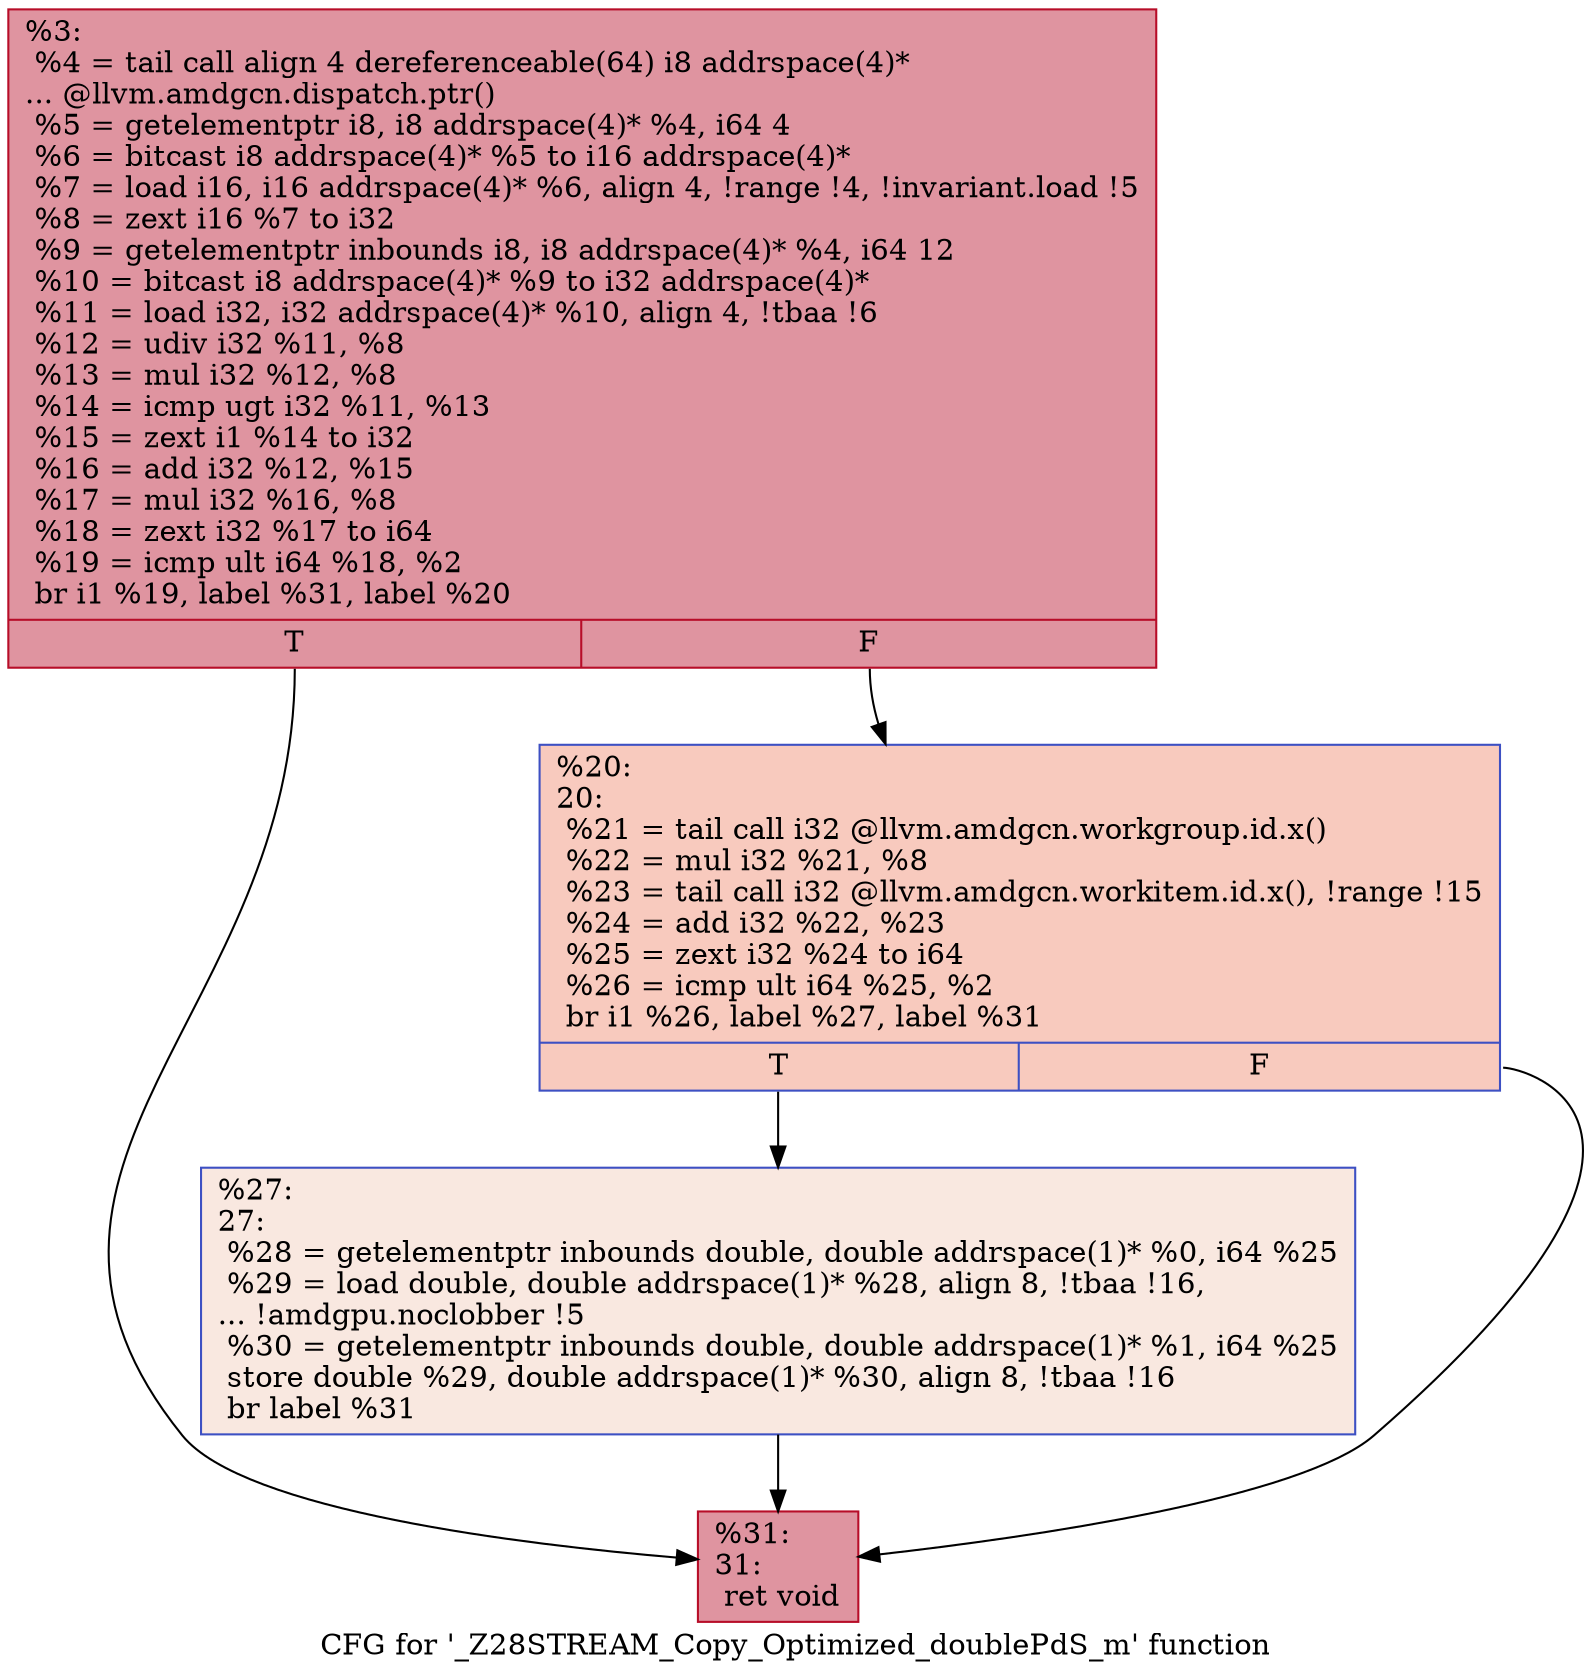 digraph "CFG for '_Z28STREAM_Copy_Optimized_doublePdS_m' function" {
	label="CFG for '_Z28STREAM_Copy_Optimized_doublePdS_m' function";

	Node0x57833e0 [shape=record,color="#b70d28ff", style=filled, fillcolor="#b70d2870",label="{%3:\l  %4 = tail call align 4 dereferenceable(64) i8 addrspace(4)*\l... @llvm.amdgcn.dispatch.ptr()\l  %5 = getelementptr i8, i8 addrspace(4)* %4, i64 4\l  %6 = bitcast i8 addrspace(4)* %5 to i16 addrspace(4)*\l  %7 = load i16, i16 addrspace(4)* %6, align 4, !range !4, !invariant.load !5\l  %8 = zext i16 %7 to i32\l  %9 = getelementptr inbounds i8, i8 addrspace(4)* %4, i64 12\l  %10 = bitcast i8 addrspace(4)* %9 to i32 addrspace(4)*\l  %11 = load i32, i32 addrspace(4)* %10, align 4, !tbaa !6\l  %12 = udiv i32 %11, %8\l  %13 = mul i32 %12, %8\l  %14 = icmp ugt i32 %11, %13\l  %15 = zext i1 %14 to i32\l  %16 = add i32 %12, %15\l  %17 = mul i32 %16, %8\l  %18 = zext i32 %17 to i64\l  %19 = icmp ult i64 %18, %2\l  br i1 %19, label %31, label %20\l|{<s0>T|<s1>F}}"];
	Node0x57833e0:s0 -> Node0x5783650;
	Node0x57833e0:s1 -> Node0x5785450;
	Node0x5785450 [shape=record,color="#3d50c3ff", style=filled, fillcolor="#ef886b70",label="{%20:\l20:                                               \l  %21 = tail call i32 @llvm.amdgcn.workgroup.id.x()\l  %22 = mul i32 %21, %8\l  %23 = tail call i32 @llvm.amdgcn.workitem.id.x(), !range !15\l  %24 = add i32 %22, %23\l  %25 = zext i32 %24 to i64\l  %26 = icmp ult i64 %25, %2\l  br i1 %26, label %27, label %31\l|{<s0>T|<s1>F}}"];
	Node0x5785450:s0 -> Node0x5785cd0;
	Node0x5785450:s1 -> Node0x5783650;
	Node0x5785cd0 [shape=record,color="#3d50c3ff", style=filled, fillcolor="#f1ccb870",label="{%27:\l27:                                               \l  %28 = getelementptr inbounds double, double addrspace(1)* %0, i64 %25\l  %29 = load double, double addrspace(1)* %28, align 8, !tbaa !16,\l... !amdgpu.noclobber !5\l  %30 = getelementptr inbounds double, double addrspace(1)* %1, i64 %25\l  store double %29, double addrspace(1)* %30, align 8, !tbaa !16\l  br label %31\l}"];
	Node0x5785cd0 -> Node0x5783650;
	Node0x5783650 [shape=record,color="#b70d28ff", style=filled, fillcolor="#b70d2870",label="{%31:\l31:                                               \l  ret void\l}"];
}

